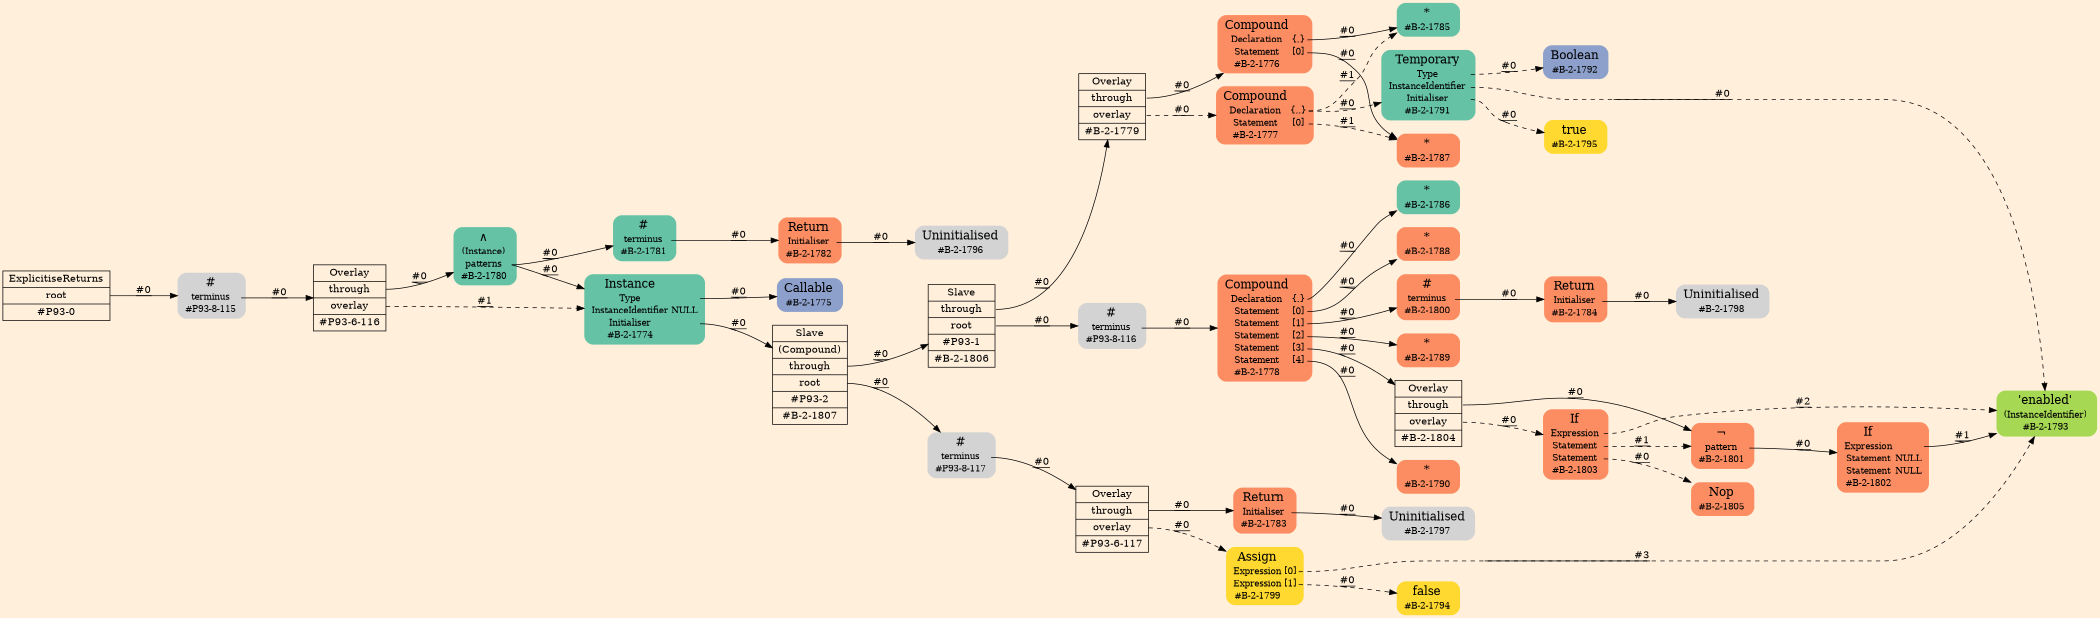 digraph Inferno {
graph [
rankdir = "LR"
ranksep = 1.0
size = "14,20"
bgcolor = antiquewhite1
];
node [
];
"CR#P93-0" [
shape = "record"
fillcolor = "transparent"
label = "<fixed> ExplicitiseReturns | <port0> root | <port1> #P93-0"
style = "filled"
fontsize = "14"
fillcolor = antiquewhite1
];
"#P93-8-115" [
shape = "plaintext"
label = <<TABLE BORDER="0" CELLBORDER="0" CELLSPACING="0">
 <TR>
  <TD><FONT POINT-SIZE="16.0">#</FONT></TD>
  <TD></TD>
 </TR>
 <TR>
  <TD>terminus</TD>
  <TD PORT="port0"></TD>
 </TR>
 <TR>
  <TD>#P93-8-115</TD>
  <TD PORT="port1"></TD>
 </TR>
</TABLE>>
style = "rounded,filled"
fontsize = "12"
];
"#P93-6-116" [
shape = "record"
label = "<fixed> Overlay | <port0> through | <port1> overlay | <port2> #P93-6-116"
style = "filled"
fontsize = "14"
fillcolor = antiquewhite1
];
"#B-2-1780" [
shape = "plaintext"
fillcolor = "/set28/1"
label = <<TABLE BORDER="0" CELLBORDER="0" CELLSPACING="0">
 <TR>
  <TD><FONT POINT-SIZE="16.0">∧</FONT></TD>
  <TD></TD>
 </TR>
 <TR>
  <TD>(Instance)</TD>
  <TD PORT="port0"></TD>
 </TR>
 <TR>
  <TD>patterns</TD>
  <TD PORT="port1"></TD>
 </TR>
 <TR>
  <TD>#B-2-1780</TD>
  <TD PORT="port2"></TD>
 </TR>
</TABLE>>
style = "rounded,filled"
fontsize = "12"
];
"#B-2-1774" [
shape = "plaintext"
fillcolor = "/set28/1"
label = <<TABLE BORDER="0" CELLBORDER="0" CELLSPACING="0">
 <TR>
  <TD><FONT POINT-SIZE="16.0">Instance</FONT></TD>
  <TD></TD>
 </TR>
 <TR>
  <TD>Type</TD>
  <TD PORT="port0"></TD>
 </TR>
 <TR>
  <TD>InstanceIdentifier</TD>
  <TD PORT="port1">NULL</TD>
 </TR>
 <TR>
  <TD>Initialiser</TD>
  <TD PORT="port2"></TD>
 </TR>
 <TR>
  <TD>#B-2-1774</TD>
  <TD PORT="port3"></TD>
 </TR>
</TABLE>>
style = "rounded,filled"
fontsize = "12"
];
"#B-2-1775" [
shape = "plaintext"
fillcolor = "/set28/3"
label = <<TABLE BORDER="0" CELLBORDER="0" CELLSPACING="0">
 <TR>
  <TD><FONT POINT-SIZE="16.0">Callable</FONT></TD>
  <TD></TD>
 </TR>
 <TR>
  <TD>#B-2-1775</TD>
  <TD PORT="port0"></TD>
 </TR>
</TABLE>>
style = "rounded,filled"
fontsize = "12"
];
"#B-2-1807" [
shape = "record"
fillcolor = "/set28/2"
label = "<fixed> Slave | <port0> (Compound) | <port1> through | <port2> root | <port3> #P93-2 | <port4> #B-2-1807"
style = "filled"
fontsize = "14"
fillcolor = antiquewhite1
];
"#B-2-1806" [
shape = "record"
fillcolor = "/set28/2"
label = "<fixed> Slave | <port0> through | <port1> root | <port2> #P93-1 | <port3> #B-2-1806"
style = "filled"
fontsize = "14"
fillcolor = antiquewhite1
];
"#B-2-1779" [
shape = "record"
fillcolor = "/set28/2"
label = "<fixed> Overlay | <port0> through | <port1> overlay | <port2> #B-2-1779"
style = "filled"
fontsize = "14"
fillcolor = antiquewhite1
];
"#B-2-1776" [
shape = "plaintext"
fillcolor = "/set28/2"
label = <<TABLE BORDER="0" CELLBORDER="0" CELLSPACING="0">
 <TR>
  <TD><FONT POINT-SIZE="16.0">Compound</FONT></TD>
  <TD></TD>
 </TR>
 <TR>
  <TD>Declaration</TD>
  <TD PORT="port0">{.}</TD>
 </TR>
 <TR>
  <TD>Statement</TD>
  <TD PORT="port1">[0]</TD>
 </TR>
 <TR>
  <TD>#B-2-1776</TD>
  <TD PORT="port2"></TD>
 </TR>
</TABLE>>
style = "rounded,filled"
fontsize = "12"
];
"#B-2-1785" [
shape = "plaintext"
fillcolor = "/set28/1"
label = <<TABLE BORDER="0" CELLBORDER="0" CELLSPACING="0">
 <TR>
  <TD><FONT POINT-SIZE="16.0">*</FONT></TD>
  <TD></TD>
 </TR>
 <TR>
  <TD>#B-2-1785</TD>
  <TD PORT="port0"></TD>
 </TR>
</TABLE>>
style = "rounded,filled"
fontsize = "12"
];
"#B-2-1787" [
shape = "plaintext"
fillcolor = "/set28/2"
label = <<TABLE BORDER="0" CELLBORDER="0" CELLSPACING="0">
 <TR>
  <TD><FONT POINT-SIZE="16.0">*</FONT></TD>
  <TD></TD>
 </TR>
 <TR>
  <TD>#B-2-1787</TD>
  <TD PORT="port0"></TD>
 </TR>
</TABLE>>
style = "rounded,filled"
fontsize = "12"
];
"#B-2-1777" [
shape = "plaintext"
fillcolor = "/set28/2"
label = <<TABLE BORDER="0" CELLBORDER="0" CELLSPACING="0">
 <TR>
  <TD><FONT POINT-SIZE="16.0">Compound</FONT></TD>
  <TD></TD>
 </TR>
 <TR>
  <TD>Declaration</TD>
  <TD PORT="port0">{..}</TD>
 </TR>
 <TR>
  <TD>Statement</TD>
  <TD PORT="port1">[0]</TD>
 </TR>
 <TR>
  <TD>#B-2-1777</TD>
  <TD PORT="port2"></TD>
 </TR>
</TABLE>>
style = "rounded,filled"
fontsize = "12"
];
"#B-2-1791" [
shape = "plaintext"
fillcolor = "/set28/1"
label = <<TABLE BORDER="0" CELLBORDER="0" CELLSPACING="0">
 <TR>
  <TD><FONT POINT-SIZE="16.0">Temporary</FONT></TD>
  <TD></TD>
 </TR>
 <TR>
  <TD>Type</TD>
  <TD PORT="port0"></TD>
 </TR>
 <TR>
  <TD>InstanceIdentifier</TD>
  <TD PORT="port1"></TD>
 </TR>
 <TR>
  <TD>Initialiser</TD>
  <TD PORT="port2"></TD>
 </TR>
 <TR>
  <TD>#B-2-1791</TD>
  <TD PORT="port3"></TD>
 </TR>
</TABLE>>
style = "rounded,filled"
fontsize = "12"
];
"#B-2-1792" [
shape = "plaintext"
fillcolor = "/set28/3"
label = <<TABLE BORDER="0" CELLBORDER="0" CELLSPACING="0">
 <TR>
  <TD><FONT POINT-SIZE="16.0">Boolean</FONT></TD>
  <TD></TD>
 </TR>
 <TR>
  <TD>#B-2-1792</TD>
  <TD PORT="port0"></TD>
 </TR>
</TABLE>>
style = "rounded,filled"
fontsize = "12"
];
"#B-2-1793" [
shape = "plaintext"
fillcolor = "/set28/5"
label = <<TABLE BORDER="0" CELLBORDER="0" CELLSPACING="0">
 <TR>
  <TD><FONT POINT-SIZE="16.0">'enabled'</FONT></TD>
  <TD></TD>
 </TR>
 <TR>
  <TD>(InstanceIdentifier)</TD>
  <TD PORT="port0"></TD>
 </TR>
 <TR>
  <TD>#B-2-1793</TD>
  <TD PORT="port1"></TD>
 </TR>
</TABLE>>
style = "rounded,filled"
fontsize = "12"
];
"#B-2-1795" [
shape = "plaintext"
fillcolor = "/set28/6"
label = <<TABLE BORDER="0" CELLBORDER="0" CELLSPACING="0">
 <TR>
  <TD><FONT POINT-SIZE="16.0">true</FONT></TD>
  <TD></TD>
 </TR>
 <TR>
  <TD>#B-2-1795</TD>
  <TD PORT="port0"></TD>
 </TR>
</TABLE>>
style = "rounded,filled"
fontsize = "12"
];
"#P93-8-116" [
shape = "plaintext"
label = <<TABLE BORDER="0" CELLBORDER="0" CELLSPACING="0">
 <TR>
  <TD><FONT POINT-SIZE="16.0">#</FONT></TD>
  <TD></TD>
 </TR>
 <TR>
  <TD>terminus</TD>
  <TD PORT="port0"></TD>
 </TR>
 <TR>
  <TD>#P93-8-116</TD>
  <TD PORT="port1"></TD>
 </TR>
</TABLE>>
style = "rounded,filled"
fontsize = "12"
];
"#B-2-1778" [
shape = "plaintext"
fillcolor = "/set28/2"
label = <<TABLE BORDER="0" CELLBORDER="0" CELLSPACING="0">
 <TR>
  <TD><FONT POINT-SIZE="16.0">Compound</FONT></TD>
  <TD></TD>
 </TR>
 <TR>
  <TD>Declaration</TD>
  <TD PORT="port0">{.}</TD>
 </TR>
 <TR>
  <TD>Statement</TD>
  <TD PORT="port1">[0]</TD>
 </TR>
 <TR>
  <TD>Statement</TD>
  <TD PORT="port2">[1]</TD>
 </TR>
 <TR>
  <TD>Statement</TD>
  <TD PORT="port3">[2]</TD>
 </TR>
 <TR>
  <TD>Statement</TD>
  <TD PORT="port4">[3]</TD>
 </TR>
 <TR>
  <TD>Statement</TD>
  <TD PORT="port5">[4]</TD>
 </TR>
 <TR>
  <TD>#B-2-1778</TD>
  <TD PORT="port6"></TD>
 </TR>
</TABLE>>
style = "rounded,filled"
fontsize = "12"
];
"#B-2-1786" [
shape = "plaintext"
fillcolor = "/set28/1"
label = <<TABLE BORDER="0" CELLBORDER="0" CELLSPACING="0">
 <TR>
  <TD><FONT POINT-SIZE="16.0">*</FONT></TD>
  <TD></TD>
 </TR>
 <TR>
  <TD>#B-2-1786</TD>
  <TD PORT="port0"></TD>
 </TR>
</TABLE>>
style = "rounded,filled"
fontsize = "12"
];
"#B-2-1788" [
shape = "plaintext"
fillcolor = "/set28/2"
label = <<TABLE BORDER="0" CELLBORDER="0" CELLSPACING="0">
 <TR>
  <TD><FONT POINT-SIZE="16.0">*</FONT></TD>
  <TD></TD>
 </TR>
 <TR>
  <TD>#B-2-1788</TD>
  <TD PORT="port0"></TD>
 </TR>
</TABLE>>
style = "rounded,filled"
fontsize = "12"
];
"#B-2-1800" [
shape = "plaintext"
fillcolor = "/set28/2"
label = <<TABLE BORDER="0" CELLBORDER="0" CELLSPACING="0">
 <TR>
  <TD><FONT POINT-SIZE="16.0">#</FONT></TD>
  <TD></TD>
 </TR>
 <TR>
  <TD>terminus</TD>
  <TD PORT="port0"></TD>
 </TR>
 <TR>
  <TD>#B-2-1800</TD>
  <TD PORT="port1"></TD>
 </TR>
</TABLE>>
style = "rounded,filled"
fontsize = "12"
];
"#B-2-1784" [
shape = "plaintext"
fillcolor = "/set28/2"
label = <<TABLE BORDER="0" CELLBORDER="0" CELLSPACING="0">
 <TR>
  <TD><FONT POINT-SIZE="16.0">Return</FONT></TD>
  <TD></TD>
 </TR>
 <TR>
  <TD>Initialiser</TD>
  <TD PORT="port0"></TD>
 </TR>
 <TR>
  <TD>#B-2-1784</TD>
  <TD PORT="port1"></TD>
 </TR>
</TABLE>>
style = "rounded,filled"
fontsize = "12"
];
"#B-2-1798" [
shape = "plaintext"
label = <<TABLE BORDER="0" CELLBORDER="0" CELLSPACING="0">
 <TR>
  <TD><FONT POINT-SIZE="16.0">Uninitialised</FONT></TD>
  <TD></TD>
 </TR>
 <TR>
  <TD>#B-2-1798</TD>
  <TD PORT="port0"></TD>
 </TR>
</TABLE>>
style = "rounded,filled"
fontsize = "12"
];
"#B-2-1789" [
shape = "plaintext"
fillcolor = "/set28/2"
label = <<TABLE BORDER="0" CELLBORDER="0" CELLSPACING="0">
 <TR>
  <TD><FONT POINT-SIZE="16.0">*</FONT></TD>
  <TD></TD>
 </TR>
 <TR>
  <TD>#B-2-1789</TD>
  <TD PORT="port0"></TD>
 </TR>
</TABLE>>
style = "rounded,filled"
fontsize = "12"
];
"#B-2-1804" [
shape = "record"
fillcolor = "/set28/2"
label = "<fixed> Overlay | <port0> through | <port1> overlay | <port2> #B-2-1804"
style = "filled"
fontsize = "14"
fillcolor = antiquewhite1
];
"#B-2-1801" [
shape = "plaintext"
fillcolor = "/set28/2"
label = <<TABLE BORDER="0" CELLBORDER="0" CELLSPACING="0">
 <TR>
  <TD><FONT POINT-SIZE="16.0">¬</FONT></TD>
  <TD></TD>
 </TR>
 <TR>
  <TD>pattern</TD>
  <TD PORT="port0"></TD>
 </TR>
 <TR>
  <TD>#B-2-1801</TD>
  <TD PORT="port1"></TD>
 </TR>
</TABLE>>
style = "rounded,filled"
fontsize = "12"
];
"#B-2-1802" [
shape = "plaintext"
fillcolor = "/set28/2"
label = <<TABLE BORDER="0" CELLBORDER="0" CELLSPACING="0">
 <TR>
  <TD><FONT POINT-SIZE="16.0">If</FONT></TD>
  <TD></TD>
 </TR>
 <TR>
  <TD>Expression</TD>
  <TD PORT="port0"></TD>
 </TR>
 <TR>
  <TD>Statement</TD>
  <TD PORT="port1">NULL</TD>
 </TR>
 <TR>
  <TD>Statement</TD>
  <TD PORT="port2">NULL</TD>
 </TR>
 <TR>
  <TD>#B-2-1802</TD>
  <TD PORT="port3"></TD>
 </TR>
</TABLE>>
style = "rounded,filled"
fontsize = "12"
];
"#B-2-1803" [
shape = "plaintext"
fillcolor = "/set28/2"
label = <<TABLE BORDER="0" CELLBORDER="0" CELLSPACING="0">
 <TR>
  <TD><FONT POINT-SIZE="16.0">If</FONT></TD>
  <TD></TD>
 </TR>
 <TR>
  <TD>Expression</TD>
  <TD PORT="port0"></TD>
 </TR>
 <TR>
  <TD>Statement</TD>
  <TD PORT="port1"></TD>
 </TR>
 <TR>
  <TD>Statement</TD>
  <TD PORT="port2"></TD>
 </TR>
 <TR>
  <TD>#B-2-1803</TD>
  <TD PORT="port3"></TD>
 </TR>
</TABLE>>
style = "rounded,filled"
fontsize = "12"
];
"#B-2-1805" [
shape = "plaintext"
fillcolor = "/set28/2"
label = <<TABLE BORDER="0" CELLBORDER="0" CELLSPACING="0">
 <TR>
  <TD><FONT POINT-SIZE="16.0">Nop</FONT></TD>
  <TD></TD>
 </TR>
 <TR>
  <TD>#B-2-1805</TD>
  <TD PORT="port0"></TD>
 </TR>
</TABLE>>
style = "rounded,filled"
fontsize = "12"
];
"#B-2-1790" [
shape = "plaintext"
fillcolor = "/set28/2"
label = <<TABLE BORDER="0" CELLBORDER="0" CELLSPACING="0">
 <TR>
  <TD><FONT POINT-SIZE="16.0">*</FONT></TD>
  <TD></TD>
 </TR>
 <TR>
  <TD>#B-2-1790</TD>
  <TD PORT="port0"></TD>
 </TR>
</TABLE>>
style = "rounded,filled"
fontsize = "12"
];
"#P93-8-117" [
shape = "plaintext"
label = <<TABLE BORDER="0" CELLBORDER="0" CELLSPACING="0">
 <TR>
  <TD><FONT POINT-SIZE="16.0">#</FONT></TD>
  <TD></TD>
 </TR>
 <TR>
  <TD>terminus</TD>
  <TD PORT="port0"></TD>
 </TR>
 <TR>
  <TD>#P93-8-117</TD>
  <TD PORT="port1"></TD>
 </TR>
</TABLE>>
style = "rounded,filled"
fontsize = "12"
];
"#P93-6-117" [
shape = "record"
label = "<fixed> Overlay | <port0> through | <port1> overlay | <port2> #P93-6-117"
style = "filled"
fontsize = "14"
fillcolor = antiquewhite1
];
"#B-2-1783" [
shape = "plaintext"
fillcolor = "/set28/2"
label = <<TABLE BORDER="0" CELLBORDER="0" CELLSPACING="0">
 <TR>
  <TD><FONT POINT-SIZE="16.0">Return</FONT></TD>
  <TD></TD>
 </TR>
 <TR>
  <TD>Initialiser</TD>
  <TD PORT="port0"></TD>
 </TR>
 <TR>
  <TD>#B-2-1783</TD>
  <TD PORT="port1"></TD>
 </TR>
</TABLE>>
style = "rounded,filled"
fontsize = "12"
];
"#B-2-1797" [
shape = "plaintext"
label = <<TABLE BORDER="0" CELLBORDER="0" CELLSPACING="0">
 <TR>
  <TD><FONT POINT-SIZE="16.0">Uninitialised</FONT></TD>
  <TD></TD>
 </TR>
 <TR>
  <TD>#B-2-1797</TD>
  <TD PORT="port0"></TD>
 </TR>
</TABLE>>
style = "rounded,filled"
fontsize = "12"
];
"#B-2-1799" [
shape = "plaintext"
fillcolor = "/set28/6"
label = <<TABLE BORDER="0" CELLBORDER="0" CELLSPACING="0">
 <TR>
  <TD><FONT POINT-SIZE="16.0">Assign</FONT></TD>
  <TD></TD>
 </TR>
 <TR>
  <TD>Expression</TD>
  <TD PORT="port0">[0]</TD>
 </TR>
 <TR>
  <TD>Expression</TD>
  <TD PORT="port1">[1]</TD>
 </TR>
 <TR>
  <TD>#B-2-1799</TD>
  <TD PORT="port2"></TD>
 </TR>
</TABLE>>
style = "rounded,filled"
fontsize = "12"
];
"#B-2-1794" [
shape = "plaintext"
fillcolor = "/set28/6"
label = <<TABLE BORDER="0" CELLBORDER="0" CELLSPACING="0">
 <TR>
  <TD><FONT POINT-SIZE="16.0">false</FONT></TD>
  <TD></TD>
 </TR>
 <TR>
  <TD>#B-2-1794</TD>
  <TD PORT="port0"></TD>
 </TR>
</TABLE>>
style = "rounded,filled"
fontsize = "12"
];
"#B-2-1781" [
shape = "plaintext"
fillcolor = "/set28/1"
label = <<TABLE BORDER="0" CELLBORDER="0" CELLSPACING="0">
 <TR>
  <TD><FONT POINT-SIZE="16.0">#</FONT></TD>
  <TD></TD>
 </TR>
 <TR>
  <TD>terminus</TD>
  <TD PORT="port0"></TD>
 </TR>
 <TR>
  <TD>#B-2-1781</TD>
  <TD PORT="port1"></TD>
 </TR>
</TABLE>>
style = "rounded,filled"
fontsize = "12"
];
"#B-2-1782" [
shape = "plaintext"
fillcolor = "/set28/2"
label = <<TABLE BORDER="0" CELLBORDER="0" CELLSPACING="0">
 <TR>
  <TD><FONT POINT-SIZE="16.0">Return</FONT></TD>
  <TD></TD>
 </TR>
 <TR>
  <TD>Initialiser</TD>
  <TD PORT="port0"></TD>
 </TR>
 <TR>
  <TD>#B-2-1782</TD>
  <TD PORT="port1"></TD>
 </TR>
</TABLE>>
style = "rounded,filled"
fontsize = "12"
];
"#B-2-1796" [
shape = "plaintext"
label = <<TABLE BORDER="0" CELLBORDER="0" CELLSPACING="0">
 <TR>
  <TD><FONT POINT-SIZE="16.0">Uninitialised</FONT></TD>
  <TD></TD>
 </TR>
 <TR>
  <TD>#B-2-1796</TD>
  <TD PORT="port0"></TD>
 </TR>
</TABLE>>
style = "rounded,filled"
fontsize = "12"
];
"CR#P93-0":port0 -> "#P93-8-115" [style="solid"
label = "#0"
decorate = true
];
"#P93-8-115":port0 -> "#P93-6-116" [style="solid"
label = "#0"
decorate = true
];
"#P93-6-116":port0 -> "#B-2-1780" [style="solid"
label = "#0"
decorate = true
];
"#P93-6-116":port1 -> "#B-2-1774" [style="dashed"
label = "#1"
decorate = true
];
"#B-2-1780":port1 -> "#B-2-1774" [style="solid"
label = "#0"
decorate = true
];
"#B-2-1780":port1 -> "#B-2-1781" [style="solid"
label = "#0"
decorate = true
];
"#B-2-1774":port0 -> "#B-2-1775" [style="solid"
label = "#0"
decorate = true
];
"#B-2-1774":port2 -> "#B-2-1807" [style="solid"
label = "#0"
decorate = true
];
"#B-2-1807":port1 -> "#B-2-1806" [style="solid"
label = "#0"
decorate = true
];
"#B-2-1807":port2 -> "#P93-8-117" [style="solid"
label = "#0"
decorate = true
];
"#B-2-1806":port0 -> "#B-2-1779" [style="solid"
label = "#0"
decorate = true
];
"#B-2-1806":port1 -> "#P93-8-116" [style="solid"
label = "#0"
decorate = true
];
"#B-2-1779":port0 -> "#B-2-1776" [style="solid"
label = "#0"
decorate = true
];
"#B-2-1779":port1 -> "#B-2-1777" [style="dashed"
label = "#0"
decorate = true
];
"#B-2-1776":port0 -> "#B-2-1785" [style="solid"
label = "#0"
decorate = true
];
"#B-2-1776":port1 -> "#B-2-1787" [style="solid"
label = "#0"
decorate = true
];
"#B-2-1777":port0 -> "#B-2-1785" [style="dashed"
label = "#1"
decorate = true
];
"#B-2-1777":port0 -> "#B-2-1791" [style="dashed"
label = "#0"
decorate = true
];
"#B-2-1777":port1 -> "#B-2-1787" [style="dashed"
label = "#1"
decorate = true
];
"#B-2-1791":port0 -> "#B-2-1792" [style="dashed"
label = "#0"
decorate = true
];
"#B-2-1791":port1 -> "#B-2-1793" [style="dashed"
label = "#0"
decorate = true
];
"#B-2-1791":port2 -> "#B-2-1795" [style="dashed"
label = "#0"
decorate = true
];
"#P93-8-116":port0 -> "#B-2-1778" [style="solid"
label = "#0"
decorate = true
];
"#B-2-1778":port0 -> "#B-2-1786" [style="solid"
label = "#0"
decorate = true
];
"#B-2-1778":port1 -> "#B-2-1788" [style="solid"
label = "#0"
decorate = true
];
"#B-2-1778":port2 -> "#B-2-1800" [style="solid"
label = "#0"
decorate = true
];
"#B-2-1778":port3 -> "#B-2-1789" [style="solid"
label = "#0"
decorate = true
];
"#B-2-1778":port4 -> "#B-2-1804" [style="solid"
label = "#0"
decorate = true
];
"#B-2-1778":port5 -> "#B-2-1790" [style="solid"
label = "#0"
decorate = true
];
"#B-2-1800":port0 -> "#B-2-1784" [style="solid"
label = "#0"
decorate = true
];
"#B-2-1784":port0 -> "#B-2-1798" [style="solid"
label = "#0"
decorate = true
];
"#B-2-1804":port0 -> "#B-2-1801" [style="solid"
label = "#0"
decorate = true
];
"#B-2-1804":port1 -> "#B-2-1803" [style="dashed"
label = "#0"
decorate = true
];
"#B-2-1801":port0 -> "#B-2-1802" [style="solid"
label = "#0"
decorate = true
];
"#B-2-1802":port0 -> "#B-2-1793" [style="solid"
label = "#1"
decorate = true
];
"#B-2-1803":port0 -> "#B-2-1793" [style="dashed"
label = "#2"
decorate = true
];
"#B-2-1803":port1 -> "#B-2-1801" [style="dashed"
label = "#1"
decorate = true
];
"#B-2-1803":port2 -> "#B-2-1805" [style="dashed"
label = "#0"
decorate = true
];
"#P93-8-117":port0 -> "#P93-6-117" [style="solid"
label = "#0"
decorate = true
];
"#P93-6-117":port0 -> "#B-2-1783" [style="solid"
label = "#0"
decorate = true
];
"#P93-6-117":port1 -> "#B-2-1799" [style="dashed"
label = "#0"
decorate = true
];
"#B-2-1783":port0 -> "#B-2-1797" [style="solid"
label = "#0"
decorate = true
];
"#B-2-1799":port0 -> "#B-2-1793" [style="dashed"
label = "#3"
decorate = true
];
"#B-2-1799":port1 -> "#B-2-1794" [style="dashed"
label = "#0"
decorate = true
];
"#B-2-1781":port0 -> "#B-2-1782" [style="solid"
label = "#0"
decorate = true
];
"#B-2-1782":port0 -> "#B-2-1796" [style="solid"
label = "#0"
decorate = true
];
}
